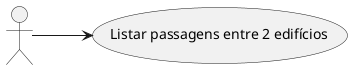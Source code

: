 @startuml
'https://plantuml.com/use-case-diagram
left to right direction
" " as nobody

nobody --> (Listar passagens entre 2 edifícios)

@enduml
